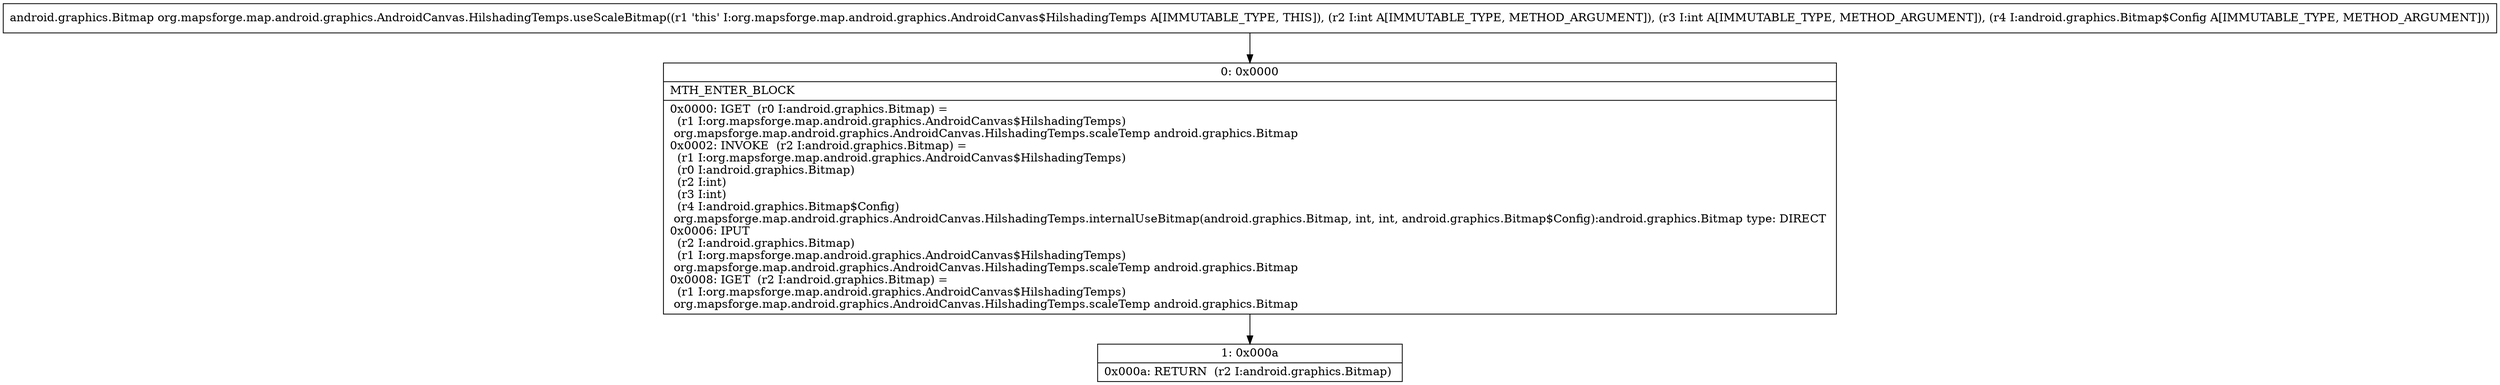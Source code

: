 digraph "CFG fororg.mapsforge.map.android.graphics.AndroidCanvas.HilshadingTemps.useScaleBitmap(IILandroid\/graphics\/Bitmap$Config;)Landroid\/graphics\/Bitmap;" {
Node_0 [shape=record,label="{0\:\ 0x0000|MTH_ENTER_BLOCK\l|0x0000: IGET  (r0 I:android.graphics.Bitmap) = \l  (r1 I:org.mapsforge.map.android.graphics.AndroidCanvas$HilshadingTemps)\l org.mapsforge.map.android.graphics.AndroidCanvas.HilshadingTemps.scaleTemp android.graphics.Bitmap \l0x0002: INVOKE  (r2 I:android.graphics.Bitmap) = \l  (r1 I:org.mapsforge.map.android.graphics.AndroidCanvas$HilshadingTemps)\l  (r0 I:android.graphics.Bitmap)\l  (r2 I:int)\l  (r3 I:int)\l  (r4 I:android.graphics.Bitmap$Config)\l org.mapsforge.map.android.graphics.AndroidCanvas.HilshadingTemps.internalUseBitmap(android.graphics.Bitmap, int, int, android.graphics.Bitmap$Config):android.graphics.Bitmap type: DIRECT \l0x0006: IPUT  \l  (r2 I:android.graphics.Bitmap)\l  (r1 I:org.mapsforge.map.android.graphics.AndroidCanvas$HilshadingTemps)\l org.mapsforge.map.android.graphics.AndroidCanvas.HilshadingTemps.scaleTemp android.graphics.Bitmap \l0x0008: IGET  (r2 I:android.graphics.Bitmap) = \l  (r1 I:org.mapsforge.map.android.graphics.AndroidCanvas$HilshadingTemps)\l org.mapsforge.map.android.graphics.AndroidCanvas.HilshadingTemps.scaleTemp android.graphics.Bitmap \l}"];
Node_1 [shape=record,label="{1\:\ 0x000a|0x000a: RETURN  (r2 I:android.graphics.Bitmap) \l}"];
MethodNode[shape=record,label="{android.graphics.Bitmap org.mapsforge.map.android.graphics.AndroidCanvas.HilshadingTemps.useScaleBitmap((r1 'this' I:org.mapsforge.map.android.graphics.AndroidCanvas$HilshadingTemps A[IMMUTABLE_TYPE, THIS]), (r2 I:int A[IMMUTABLE_TYPE, METHOD_ARGUMENT]), (r3 I:int A[IMMUTABLE_TYPE, METHOD_ARGUMENT]), (r4 I:android.graphics.Bitmap$Config A[IMMUTABLE_TYPE, METHOD_ARGUMENT])) }"];
MethodNode -> Node_0;
Node_0 -> Node_1;
}

